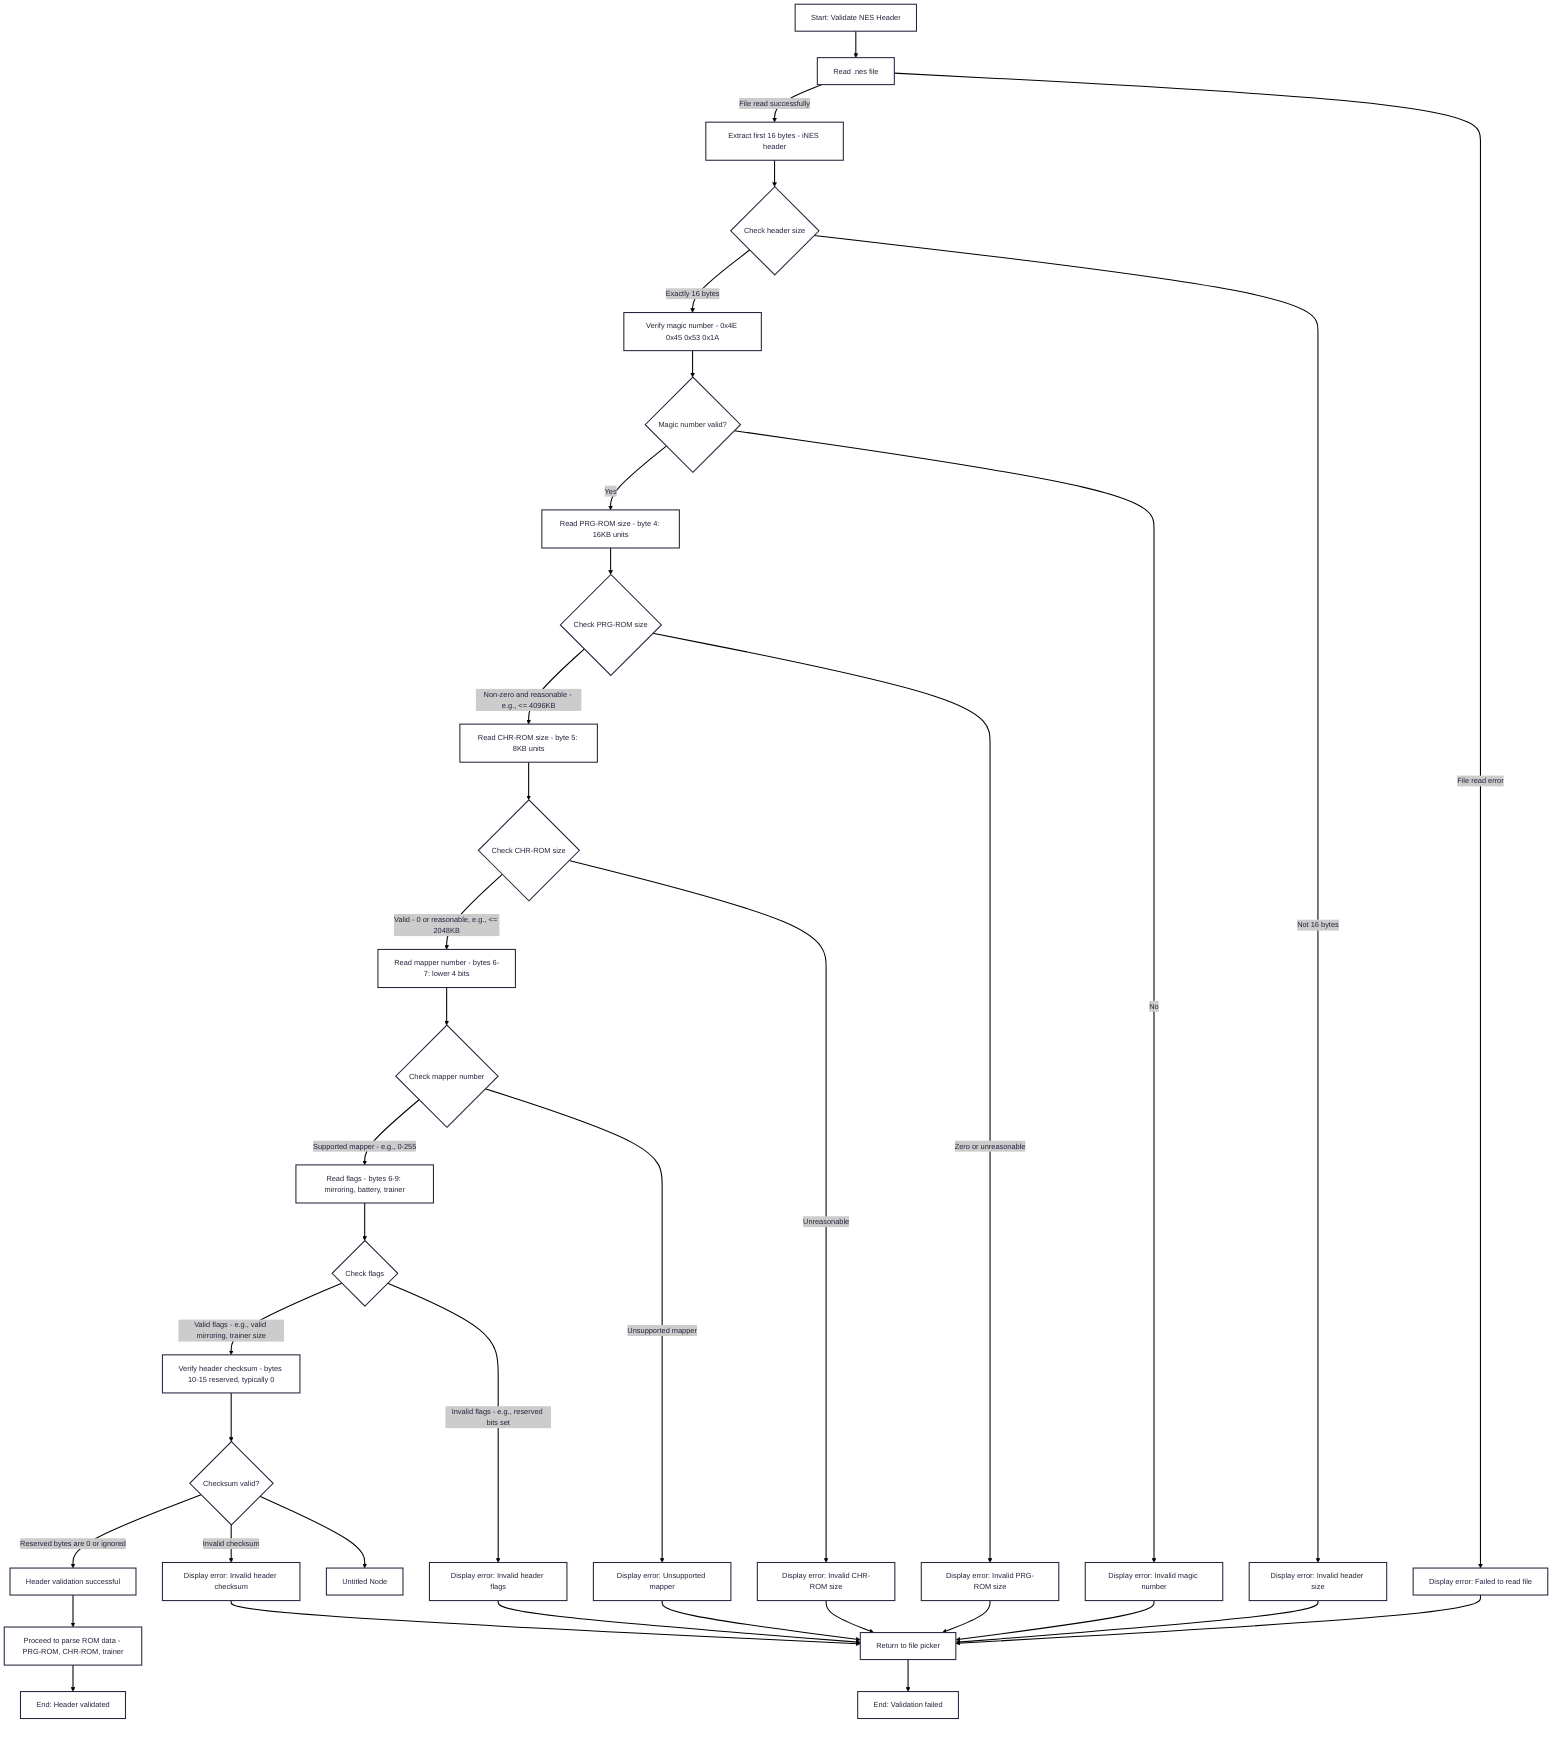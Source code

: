---
config:
  theme: redux
---
flowchart TB
    A["Start: Validate NES Header"] --> B["Read .nes file"]
    B -- File read successfully --> C["Extract first 16 bytes - iNES header"]
    B -- File read error --> D["Display error: Failed to read file"]
    D --> E["Return to file picker"]
    C --> F{"Check header size"}
    F -- Exactly 16 bytes --> G["Verify magic number - 0x4E 0x45 0x53 0x1A"]
    F -- Not 16 bytes --> H["Display error: Invalid header size"]
    H --> E
    G --> I{"Magic number valid?"}
    I -- Yes --> J["Read PRG-ROM size - byte 4: 16KB units"]
    I -- No --> K["Display error: Invalid magic number"]
    K --> E
    J --> L{"Check PRG-ROM size"}
    L -- "Non-zero and reasonable - e.g., &lt;= 4096KB" --> M["Read CHR-ROM size - byte 5: 8KB units"]
    L -- Zero or unreasonable --> N["Display error: Invalid PRG-ROM size"]
    N --> E
    M --> O{"Check CHR-ROM size"}
    O -- "Valid - 0 or reasonable, e.g., &lt;= 2048KB" --> P["Read mapper number - bytes 6-7: lower 4 bits"]
    O -- Unreasonable --> Q["Display error: Invalid CHR-ROM size"]
    Q --> E
    P --> R{"Check mapper number"}
    R -- "Supported mapper - e.g., 0-255" --> S["Read flags - bytes 6-9: mirroring, battery, trainer"]
    R -- Unsupported mapper --> T["Display error: Unsupported mapper"]
    T --> E
    S --> U{"Check flags"}
    U -- "Valid flags - e.g., valid mirroring, trainer size" --> V["Verify header checksum - bytes 10-15 reserved, typically 0"]
    U -- "Invalid flags - e.g., reserved bits set" --> W["Display error: Invalid header flags"]
    W --> E
    V --> X{"Checksum valid?"}
    X -- Reserved bytes are 0 or ignored --> Y["Header validation successful"]
    X -- Invalid checksum --> Z["Display error: Invalid header checksum"]
    Z --> E
    Y --> AA["Proceed to parse ROM data - PRG-ROM, CHR-ROM, trainer"]
    AA --> AB["End: Header validated"]
    E --> AC["End: Validation failed"]
    X --> n1["Untitled Node"]